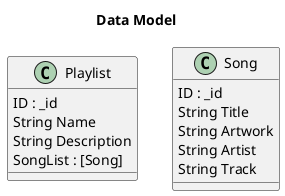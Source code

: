 @startuml
title Data Model

class Playlist {
    ID : _id
    String Name
    String Description
    SongList : [Song]
}

class Song {
    ID : _id
    String Title
    String Artwork
    String Artist
    String Track
}

@enduml